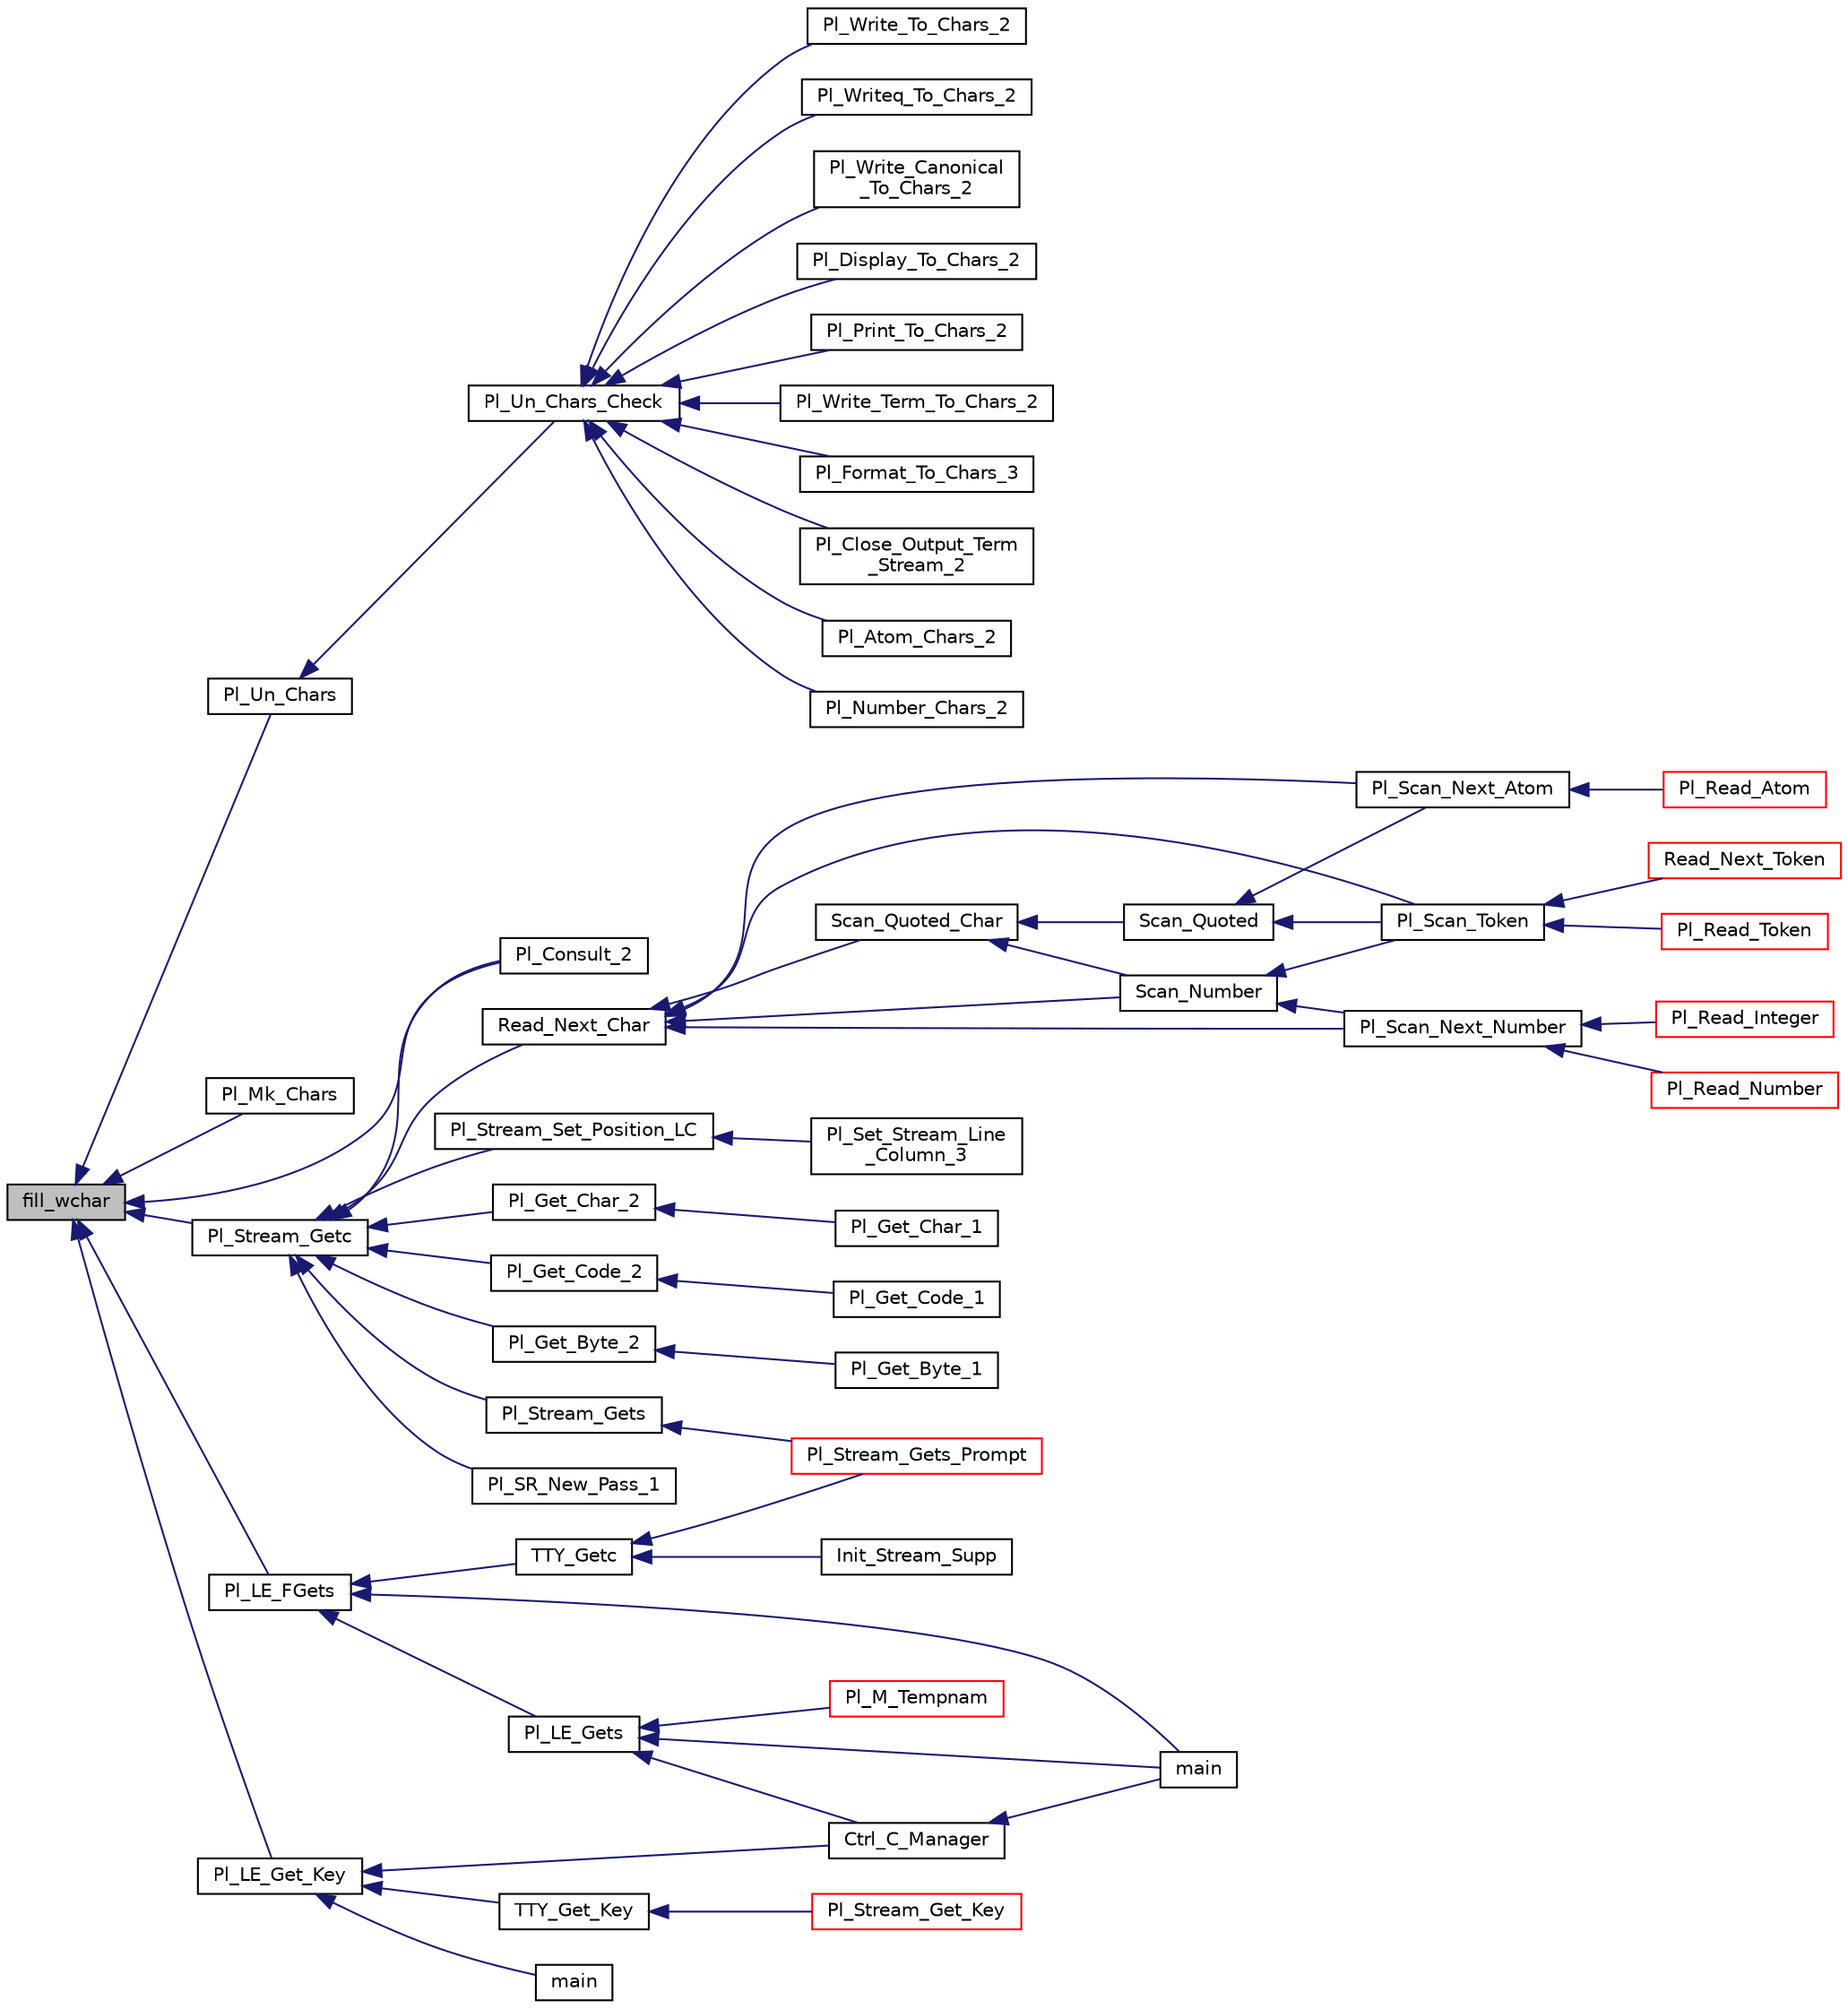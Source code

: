 digraph "fill_wchar"
{
  edge [fontname="Helvetica",fontsize="10",labelfontname="Helvetica",labelfontsize="10"];
  node [fontname="Helvetica",fontsize="10",shape=record];
  rankdir="LR";
  Node1 [label="fill_wchar",height=0.2,width=0.4,color="black", fillcolor="grey75", style="filled", fontcolor="black"];
  Node1 -> Node2 [dir="back",color="midnightblue",fontsize="10",style="solid"];
  Node2 [label="Pl_Un_Chars",height=0.2,width=0.4,color="black", fillcolor="white", style="filled",URL="$c__supp_8h.html#a16b3edee790ac2ad29b7faa6cb93afbe"];
  Node2 -> Node3 [dir="back",color="midnightblue",fontsize="10",style="solid"];
  Node3 [label="Pl_Un_Chars_Check",height=0.2,width=0.4,color="black", fillcolor="white", style="filled",URL="$c__supp_8h.html#a743ac6561ae07094a56f2516758e47ed"];
  Node3 -> Node4 [dir="back",color="midnightblue",fontsize="10",style="solid"];
  Node4 [label="Pl_Atom_Chars_2",height=0.2,width=0.4,color="black", fillcolor="white", style="filled",URL="$atom__c_8c.html#a93b4aeb861db385dfbcc91e12c4133b6"];
  Node3 -> Node5 [dir="back",color="midnightblue",fontsize="10",style="solid"];
  Node5 [label="Pl_Number_Chars_2",height=0.2,width=0.4,color="black", fillcolor="white", style="filled",URL="$atom__c_8c.html#a227fc472d79309e81af1f91e7e236951"];
  Node3 -> Node6 [dir="back",color="midnightblue",fontsize="10",style="solid"];
  Node6 [label="Pl_Write_To_Chars_2",height=0.2,width=0.4,color="black", fillcolor="white", style="filled",URL="$const__io__c_8c.html#a8ad689c5a7551974824dce5ffaa78a56"];
  Node3 -> Node7 [dir="back",color="midnightblue",fontsize="10",style="solid"];
  Node7 [label="Pl_Writeq_To_Chars_2",height=0.2,width=0.4,color="black", fillcolor="white", style="filled",URL="$const__io__c_8c.html#ae4e20cedb0ced386876d83180d53e99d"];
  Node3 -> Node8 [dir="back",color="midnightblue",fontsize="10",style="solid"];
  Node8 [label="Pl_Write_Canonical\l_To_Chars_2",height=0.2,width=0.4,color="black", fillcolor="white", style="filled",URL="$const__io__c_8c.html#aeaf1efc8567fac2403d6366b18ea397e"];
  Node3 -> Node9 [dir="back",color="midnightblue",fontsize="10",style="solid"];
  Node9 [label="Pl_Display_To_Chars_2",height=0.2,width=0.4,color="black", fillcolor="white", style="filled",URL="$const__io__c_8c.html#acfba115609d9f07024572aa0d536afd6"];
  Node3 -> Node10 [dir="back",color="midnightblue",fontsize="10",style="solid"];
  Node10 [label="Pl_Print_To_Chars_2",height=0.2,width=0.4,color="black", fillcolor="white", style="filled",URL="$const__io__c_8c.html#a178bdf26033fad4f1d3faa96636fe08c"];
  Node3 -> Node11 [dir="back",color="midnightblue",fontsize="10",style="solid"];
  Node11 [label="Pl_Write_Term_To_Chars_2",height=0.2,width=0.4,color="black", fillcolor="white", style="filled",URL="$const__io__c_8c.html#a7439807f26a655144e1aa2f41a410812"];
  Node3 -> Node12 [dir="back",color="midnightblue",fontsize="10",style="solid"];
  Node12 [label="Pl_Format_To_Chars_3",height=0.2,width=0.4,color="black", fillcolor="white", style="filled",URL="$const__io__c_8c.html#a6103ea807fd37656742cf77087df1f68"];
  Node3 -> Node13 [dir="back",color="midnightblue",fontsize="10",style="solid"];
  Node13 [label="Pl_Close_Output_Term\l_Stream_2",height=0.2,width=0.4,color="black", fillcolor="white", style="filled",URL="$stream__c_8c.html#a1f13fab2c67dc519c098795427b0cc02"];
  Node1 -> Node14 [dir="back",color="midnightblue",fontsize="10",style="solid"];
  Node14 [label="Pl_Mk_Chars",height=0.2,width=0.4,color="black", fillcolor="white", style="filled",URL="$c__supp_8h.html#ac9302bedf3d39714d69877627115edc3"];
  Node1 -> Node15 [dir="back",color="midnightblue",fontsize="10",style="solid"];
  Node15 [label="Pl_Consult_2",height=0.2,width=0.4,color="black", fillcolor="white", style="filled",URL="$consult__c_8c.html#a1aeea9f76cdfe478ce18d2262b45f36a"];
  Node1 -> Node16 [dir="back",color="midnightblue",fontsize="10",style="solid"];
  Node16 [label="Pl_Stream_Getc",height=0.2,width=0.4,color="black", fillcolor="white", style="filled",URL="$stream__supp_8h.html#a8889ae46064e72cc556ee7ba019f482f"];
  Node16 -> Node17 [dir="back",color="midnightblue",fontsize="10",style="solid"];
  Node17 [label="Pl_Get_Char_2",height=0.2,width=0.4,color="black", fillcolor="white", style="filled",URL="$char__io__c_8c.html#a080ced92212fa7639a46b1bb16cbcf30"];
  Node17 -> Node18 [dir="back",color="midnightblue",fontsize="10",style="solid"];
  Node18 [label="Pl_Get_Char_1",height=0.2,width=0.4,color="black", fillcolor="white", style="filled",URL="$char__io__c_8c.html#ac1098182d9a44c8f54bc19a5fe9683c8"];
  Node16 -> Node19 [dir="back",color="midnightblue",fontsize="10",style="solid"];
  Node19 [label="Pl_Get_Code_2",height=0.2,width=0.4,color="black", fillcolor="white", style="filled",URL="$char__io__c_8c.html#a1e044dbe86c9547457e851a084c8dae8"];
  Node19 -> Node20 [dir="back",color="midnightblue",fontsize="10",style="solid"];
  Node20 [label="Pl_Get_Code_1",height=0.2,width=0.4,color="black", fillcolor="white", style="filled",URL="$char__io__c_8c.html#ad781be8a4a0aa91647e89b49c820c43d"];
  Node16 -> Node21 [dir="back",color="midnightblue",fontsize="10",style="solid"];
  Node21 [label="Pl_Get_Byte_2",height=0.2,width=0.4,color="black", fillcolor="white", style="filled",URL="$char__io__c_8c.html#ac67ed8f2420ab6868a1fa4c8e9587d08"];
  Node21 -> Node22 [dir="back",color="midnightblue",fontsize="10",style="solid"];
  Node22 [label="Pl_Get_Byte_1",height=0.2,width=0.4,color="black", fillcolor="white", style="filled",URL="$char__io__c_8c.html#a5961b0bb2d2ec35a6bf81b78ce1c2854"];
  Node16 -> Node15 [dir="back",color="midnightblue",fontsize="10",style="solid"];
  Node16 -> Node23 [dir="back",color="midnightblue",fontsize="10",style="solid"];
  Node23 [label="Read_Next_Char",height=0.2,width=0.4,color="black", fillcolor="white", style="filled",URL="$scan__supp_8c.html#a9994769011c3e729e2561a540c16f5ed"];
  Node23 -> Node24 [dir="back",color="midnightblue",fontsize="10",style="solid"];
  Node24 [label="Pl_Scan_Token",height=0.2,width=0.4,color="black", fillcolor="white", style="filled",URL="$scan__supp_8h.html#acfe8a80f1f9f8630c33f946117670c47"];
  Node24 -> Node25 [dir="back",color="midnightblue",fontsize="10",style="solid"];
  Node25 [label="Read_Next_Token",height=0.2,width=0.4,color="red", fillcolor="white", style="filled",URL="$parse__supp_8c.html#a5168feee956bd33cc5cfdef4e1b98ce2"];
  Node24 -> Node26 [dir="back",color="midnightblue",fontsize="10",style="solid"];
  Node26 [label="Pl_Read_Token",height=0.2,width=0.4,color="red", fillcolor="white", style="filled",URL="$parse__supp_8h.html#af01cd296c1ec2c9f36fc174562fcca9a"];
  Node23 -> Node27 [dir="back",color="midnightblue",fontsize="10",style="solid"];
  Node27 [label="Scan_Number",height=0.2,width=0.4,color="black", fillcolor="white", style="filled",URL="$scan__supp_8c.html#a97a43a27fe148ffedc5fe4c492f41a2e"];
  Node27 -> Node24 [dir="back",color="midnightblue",fontsize="10",style="solid"];
  Node27 -> Node28 [dir="back",color="midnightblue",fontsize="10",style="solid"];
  Node28 [label="Pl_Scan_Next_Number",height=0.2,width=0.4,color="black", fillcolor="white", style="filled",URL="$scan__supp_8h.html#a971c2115c98f16432d23ee994237e495"];
  Node28 -> Node29 [dir="back",color="midnightblue",fontsize="10",style="solid"];
  Node29 [label="Pl_Read_Integer",height=0.2,width=0.4,color="red", fillcolor="white", style="filled",URL="$parse__supp_8h.html#a6dee3d87ffc597008cca75377d83941a"];
  Node28 -> Node30 [dir="back",color="midnightblue",fontsize="10",style="solid"];
  Node30 [label="Pl_Read_Number",height=0.2,width=0.4,color="red", fillcolor="white", style="filled",URL="$parse__supp_8h.html#a1da6276bc31218b63244d301ab4a99ed"];
  Node23 -> Node31 [dir="back",color="midnightblue",fontsize="10",style="solid"];
  Node31 [label="Scan_Quoted_Char",height=0.2,width=0.4,color="black", fillcolor="white", style="filled",URL="$scan__supp_8c.html#a6fc11b3b4150040b547e7b574bdacd24"];
  Node31 -> Node27 [dir="back",color="midnightblue",fontsize="10",style="solid"];
  Node31 -> Node32 [dir="back",color="midnightblue",fontsize="10",style="solid"];
  Node32 [label="Scan_Quoted",height=0.2,width=0.4,color="black", fillcolor="white", style="filled",URL="$scan__supp_8c.html#ac57078c4fd0ab69843bb44bb178265a1"];
  Node32 -> Node24 [dir="back",color="midnightblue",fontsize="10",style="solid"];
  Node32 -> Node33 [dir="back",color="midnightblue",fontsize="10",style="solid"];
  Node33 [label="Pl_Scan_Next_Atom",height=0.2,width=0.4,color="black", fillcolor="white", style="filled",URL="$scan__supp_8h.html#ad7ed874d4ed5da65e4dd7f2cdf681fee"];
  Node33 -> Node34 [dir="back",color="midnightblue",fontsize="10",style="solid"];
  Node34 [label="Pl_Read_Atom",height=0.2,width=0.4,color="red", fillcolor="white", style="filled",URL="$parse__supp_8h.html#ac4272819d71e1fbfd3f7ac824a4cd9f4"];
  Node23 -> Node33 [dir="back",color="midnightblue",fontsize="10",style="solid"];
  Node23 -> Node28 [dir="back",color="midnightblue",fontsize="10",style="solid"];
  Node16 -> Node35 [dir="back",color="midnightblue",fontsize="10",style="solid"];
  Node35 [label="Pl_SR_New_Pass_1",height=0.2,width=0.4,color="black", fillcolor="white", style="filled",URL="$src__rdr__c_8c.html#a260024335c542b6e1dacb6252ab5e1cc"];
  Node16 -> Node36 [dir="back",color="midnightblue",fontsize="10",style="solid"];
  Node36 [label="Pl_Stream_Gets",height=0.2,width=0.4,color="black", fillcolor="white", style="filled",URL="$stream__supp_8h.html#a0e2bdf5638e94d1e5a89c9e88d4e885c"];
  Node36 -> Node37 [dir="back",color="midnightblue",fontsize="10",style="solid"];
  Node37 [label="Pl_Stream_Gets_Prompt",height=0.2,width=0.4,color="red", fillcolor="white", style="filled",URL="$stream__supp_8h.html#a2f93cffadbbe16ff8c57ac78497b9c14"];
  Node16 -> Node38 [dir="back",color="midnightblue",fontsize="10",style="solid"];
  Node38 [label="Pl_Stream_Set_Position_LC",height=0.2,width=0.4,color="black", fillcolor="white", style="filled",URL="$stream__supp_8h.html#a9486730cbc721e444d52142c3999e668"];
  Node38 -> Node39 [dir="back",color="midnightblue",fontsize="10",style="solid"];
  Node39 [label="Pl_Set_Stream_Line\l_Column_3",height=0.2,width=0.4,color="black", fillcolor="white", style="filled",URL="$stream__c_8c.html#a5e125ed0ecc63db35c19ae74af3e5311"];
  Node1 -> Node40 [dir="back",color="midnightblue",fontsize="10",style="solid"];
  Node40 [label="Pl_LE_FGets",height=0.2,width=0.4,color="black", fillcolor="white", style="filled",URL="$linedit_8h.html#afc3f434a6c8f1502ac218732fbc625f5"];
  Node40 -> Node41 [dir="back",color="midnightblue",fontsize="10",style="solid"];
  Node41 [label="TTY_Getc",height=0.2,width=0.4,color="black", fillcolor="white", style="filled",URL="$stream__supp_8c.html#af724b584a512fb1443bbf02c4ae0d153"];
  Node41 -> Node42 [dir="back",color="midnightblue",fontsize="10",style="solid"];
  Node42 [label="Init_Stream_Supp",height=0.2,width=0.4,color="black", fillcolor="white", style="filled",URL="$stream__supp_8c.html#a46a2de744d0ab922af4d2edc06e1ac48"];
  Node41 -> Node37 [dir="back",color="midnightblue",fontsize="10",style="solid"];
  Node40 -> Node43 [dir="back",color="midnightblue",fontsize="10",style="solid"];
  Node43 [label="Pl_LE_Gets",height=0.2,width=0.4,color="black", fillcolor="white", style="filled",URL="$linedit_8h.html#aaa0d7627c7e48ff6b19dea876609eaf5"];
  Node43 -> Node44 [dir="back",color="midnightblue",fontsize="10",style="solid"];
  Node44 [label="Pl_M_Tempnam",height=0.2,width=0.4,color="red", fillcolor="white", style="filled",URL="$machine1_8h.html#a7aa127682707f8916310f0f957ce96e9"];
  Node43 -> Node45 [dir="back",color="midnightblue",fontsize="10",style="solid"];
  Node45 [label="Ctrl_C_Manager",height=0.2,width=0.4,color="black", fillcolor="white", style="filled",URL="$test__linedit_8c.html#aff54f72a936c24930b5fee97f82033d5"];
  Node45 -> Node46 [dir="back",color="midnightblue",fontsize="10",style="solid"];
  Node46 [label="main",height=0.2,width=0.4,color="black", fillcolor="white", style="filled",URL="$test__linedit_8c.html#a0ddf1224851353fc92bfbff6f499fa97"];
  Node43 -> Node46 [dir="back",color="midnightblue",fontsize="10",style="solid"];
  Node40 -> Node46 [dir="back",color="midnightblue",fontsize="10",style="solid"];
  Node1 -> Node47 [dir="back",color="midnightblue",fontsize="10",style="solid"];
  Node47 [label="Pl_LE_Get_Key",height=0.2,width=0.4,color="black", fillcolor="white", style="filled",URL="$linedit_8h.html#a4f1c0c59dd4227be9ac33ccc96c7d8d9"];
  Node47 -> Node48 [dir="back",color="midnightblue",fontsize="10",style="solid"];
  Node48 [label="TTY_Get_Key",height=0.2,width=0.4,color="black", fillcolor="white", style="filled",URL="$stream__supp_8c.html#a50c66fd397c6e90e83731c9773bea731"];
  Node48 -> Node49 [dir="back",color="midnightblue",fontsize="10",style="solid"];
  Node49 [label="Pl_Stream_Get_Key",height=0.2,width=0.4,color="red", fillcolor="white", style="filled",URL="$stream__supp_8h.html#a26cd9e00963fb491e6fa10c28d707bb0"];
  Node47 -> Node45 [dir="back",color="midnightblue",fontsize="10",style="solid"];
  Node47 -> Node50 [dir="back",color="midnightblue",fontsize="10",style="solid"];
  Node50 [label="main",height=0.2,width=0.4,color="black", fillcolor="white", style="filled",URL="$test__noecho_8c.html#a0ddf1224851353fc92bfbff6f499fa97"];
}
